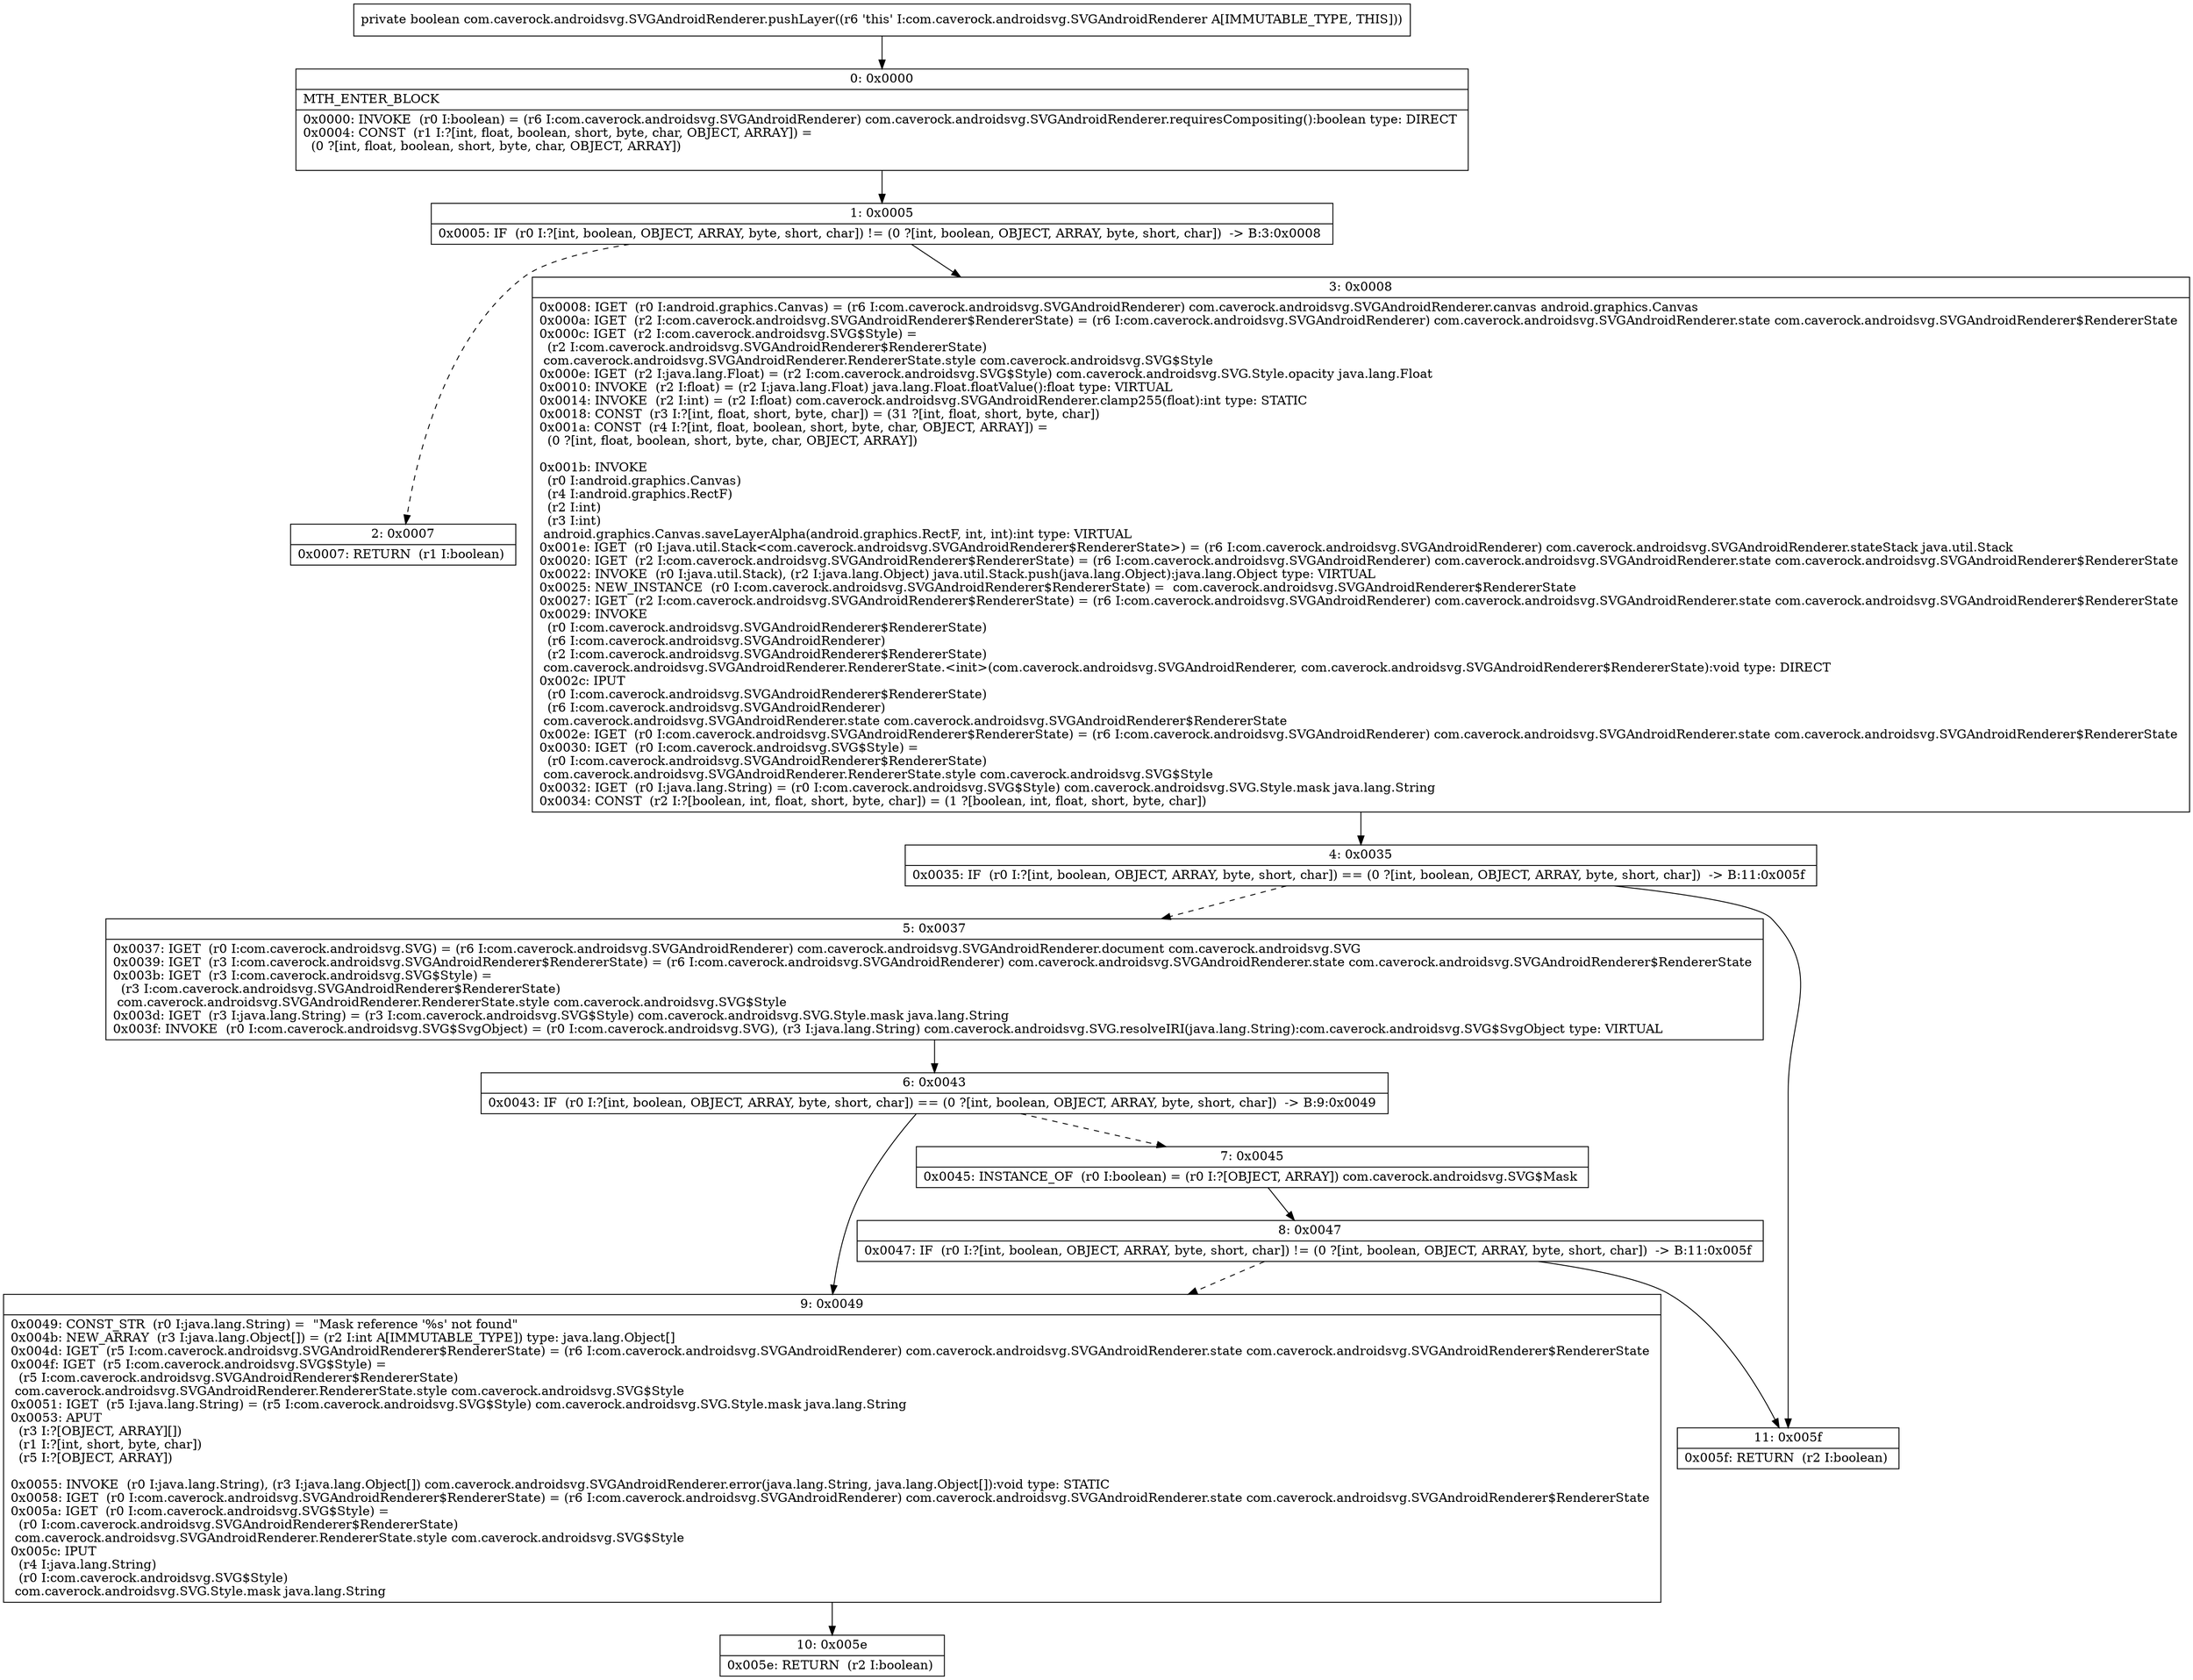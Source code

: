 digraph "CFG forcom.caverock.androidsvg.SVGAndroidRenderer.pushLayer()Z" {
Node_0 [shape=record,label="{0\:\ 0x0000|MTH_ENTER_BLOCK\l|0x0000: INVOKE  (r0 I:boolean) = (r6 I:com.caverock.androidsvg.SVGAndroidRenderer) com.caverock.androidsvg.SVGAndroidRenderer.requiresCompositing():boolean type: DIRECT \l0x0004: CONST  (r1 I:?[int, float, boolean, short, byte, char, OBJECT, ARRAY]) = \l  (0 ?[int, float, boolean, short, byte, char, OBJECT, ARRAY])\l \l}"];
Node_1 [shape=record,label="{1\:\ 0x0005|0x0005: IF  (r0 I:?[int, boolean, OBJECT, ARRAY, byte, short, char]) != (0 ?[int, boolean, OBJECT, ARRAY, byte, short, char])  \-\> B:3:0x0008 \l}"];
Node_2 [shape=record,label="{2\:\ 0x0007|0x0007: RETURN  (r1 I:boolean) \l}"];
Node_3 [shape=record,label="{3\:\ 0x0008|0x0008: IGET  (r0 I:android.graphics.Canvas) = (r6 I:com.caverock.androidsvg.SVGAndroidRenderer) com.caverock.androidsvg.SVGAndroidRenderer.canvas android.graphics.Canvas \l0x000a: IGET  (r2 I:com.caverock.androidsvg.SVGAndroidRenderer$RendererState) = (r6 I:com.caverock.androidsvg.SVGAndroidRenderer) com.caverock.androidsvg.SVGAndroidRenderer.state com.caverock.androidsvg.SVGAndroidRenderer$RendererState \l0x000c: IGET  (r2 I:com.caverock.androidsvg.SVG$Style) = \l  (r2 I:com.caverock.androidsvg.SVGAndroidRenderer$RendererState)\l com.caverock.androidsvg.SVGAndroidRenderer.RendererState.style com.caverock.androidsvg.SVG$Style \l0x000e: IGET  (r2 I:java.lang.Float) = (r2 I:com.caverock.androidsvg.SVG$Style) com.caverock.androidsvg.SVG.Style.opacity java.lang.Float \l0x0010: INVOKE  (r2 I:float) = (r2 I:java.lang.Float) java.lang.Float.floatValue():float type: VIRTUAL \l0x0014: INVOKE  (r2 I:int) = (r2 I:float) com.caverock.androidsvg.SVGAndroidRenderer.clamp255(float):int type: STATIC \l0x0018: CONST  (r3 I:?[int, float, short, byte, char]) = (31 ?[int, float, short, byte, char]) \l0x001a: CONST  (r4 I:?[int, float, boolean, short, byte, char, OBJECT, ARRAY]) = \l  (0 ?[int, float, boolean, short, byte, char, OBJECT, ARRAY])\l \l0x001b: INVOKE  \l  (r0 I:android.graphics.Canvas)\l  (r4 I:android.graphics.RectF)\l  (r2 I:int)\l  (r3 I:int)\l android.graphics.Canvas.saveLayerAlpha(android.graphics.RectF, int, int):int type: VIRTUAL \l0x001e: IGET  (r0 I:java.util.Stack\<com.caverock.androidsvg.SVGAndroidRenderer$RendererState\>) = (r6 I:com.caverock.androidsvg.SVGAndroidRenderer) com.caverock.androidsvg.SVGAndroidRenderer.stateStack java.util.Stack \l0x0020: IGET  (r2 I:com.caverock.androidsvg.SVGAndroidRenderer$RendererState) = (r6 I:com.caverock.androidsvg.SVGAndroidRenderer) com.caverock.androidsvg.SVGAndroidRenderer.state com.caverock.androidsvg.SVGAndroidRenderer$RendererState \l0x0022: INVOKE  (r0 I:java.util.Stack), (r2 I:java.lang.Object) java.util.Stack.push(java.lang.Object):java.lang.Object type: VIRTUAL \l0x0025: NEW_INSTANCE  (r0 I:com.caverock.androidsvg.SVGAndroidRenderer$RendererState) =  com.caverock.androidsvg.SVGAndroidRenderer$RendererState \l0x0027: IGET  (r2 I:com.caverock.androidsvg.SVGAndroidRenderer$RendererState) = (r6 I:com.caverock.androidsvg.SVGAndroidRenderer) com.caverock.androidsvg.SVGAndroidRenderer.state com.caverock.androidsvg.SVGAndroidRenderer$RendererState \l0x0029: INVOKE  \l  (r0 I:com.caverock.androidsvg.SVGAndroidRenderer$RendererState)\l  (r6 I:com.caverock.androidsvg.SVGAndroidRenderer)\l  (r2 I:com.caverock.androidsvg.SVGAndroidRenderer$RendererState)\l com.caverock.androidsvg.SVGAndroidRenderer.RendererState.\<init\>(com.caverock.androidsvg.SVGAndroidRenderer, com.caverock.androidsvg.SVGAndroidRenderer$RendererState):void type: DIRECT \l0x002c: IPUT  \l  (r0 I:com.caverock.androidsvg.SVGAndroidRenderer$RendererState)\l  (r6 I:com.caverock.androidsvg.SVGAndroidRenderer)\l com.caverock.androidsvg.SVGAndroidRenderer.state com.caverock.androidsvg.SVGAndroidRenderer$RendererState \l0x002e: IGET  (r0 I:com.caverock.androidsvg.SVGAndroidRenderer$RendererState) = (r6 I:com.caverock.androidsvg.SVGAndroidRenderer) com.caverock.androidsvg.SVGAndroidRenderer.state com.caverock.androidsvg.SVGAndroidRenderer$RendererState \l0x0030: IGET  (r0 I:com.caverock.androidsvg.SVG$Style) = \l  (r0 I:com.caverock.androidsvg.SVGAndroidRenderer$RendererState)\l com.caverock.androidsvg.SVGAndroidRenderer.RendererState.style com.caverock.androidsvg.SVG$Style \l0x0032: IGET  (r0 I:java.lang.String) = (r0 I:com.caverock.androidsvg.SVG$Style) com.caverock.androidsvg.SVG.Style.mask java.lang.String \l0x0034: CONST  (r2 I:?[boolean, int, float, short, byte, char]) = (1 ?[boolean, int, float, short, byte, char]) \l}"];
Node_4 [shape=record,label="{4\:\ 0x0035|0x0035: IF  (r0 I:?[int, boolean, OBJECT, ARRAY, byte, short, char]) == (0 ?[int, boolean, OBJECT, ARRAY, byte, short, char])  \-\> B:11:0x005f \l}"];
Node_5 [shape=record,label="{5\:\ 0x0037|0x0037: IGET  (r0 I:com.caverock.androidsvg.SVG) = (r6 I:com.caverock.androidsvg.SVGAndroidRenderer) com.caverock.androidsvg.SVGAndroidRenderer.document com.caverock.androidsvg.SVG \l0x0039: IGET  (r3 I:com.caverock.androidsvg.SVGAndroidRenderer$RendererState) = (r6 I:com.caverock.androidsvg.SVGAndroidRenderer) com.caverock.androidsvg.SVGAndroidRenderer.state com.caverock.androidsvg.SVGAndroidRenderer$RendererState \l0x003b: IGET  (r3 I:com.caverock.androidsvg.SVG$Style) = \l  (r3 I:com.caverock.androidsvg.SVGAndroidRenderer$RendererState)\l com.caverock.androidsvg.SVGAndroidRenderer.RendererState.style com.caverock.androidsvg.SVG$Style \l0x003d: IGET  (r3 I:java.lang.String) = (r3 I:com.caverock.androidsvg.SVG$Style) com.caverock.androidsvg.SVG.Style.mask java.lang.String \l0x003f: INVOKE  (r0 I:com.caverock.androidsvg.SVG$SvgObject) = (r0 I:com.caverock.androidsvg.SVG), (r3 I:java.lang.String) com.caverock.androidsvg.SVG.resolveIRI(java.lang.String):com.caverock.androidsvg.SVG$SvgObject type: VIRTUAL \l}"];
Node_6 [shape=record,label="{6\:\ 0x0043|0x0043: IF  (r0 I:?[int, boolean, OBJECT, ARRAY, byte, short, char]) == (0 ?[int, boolean, OBJECT, ARRAY, byte, short, char])  \-\> B:9:0x0049 \l}"];
Node_7 [shape=record,label="{7\:\ 0x0045|0x0045: INSTANCE_OF  (r0 I:boolean) = (r0 I:?[OBJECT, ARRAY]) com.caverock.androidsvg.SVG$Mask \l}"];
Node_8 [shape=record,label="{8\:\ 0x0047|0x0047: IF  (r0 I:?[int, boolean, OBJECT, ARRAY, byte, short, char]) != (0 ?[int, boolean, OBJECT, ARRAY, byte, short, char])  \-\> B:11:0x005f \l}"];
Node_9 [shape=record,label="{9\:\ 0x0049|0x0049: CONST_STR  (r0 I:java.lang.String) =  \"Mask reference '%s' not found\" \l0x004b: NEW_ARRAY  (r3 I:java.lang.Object[]) = (r2 I:int A[IMMUTABLE_TYPE]) type: java.lang.Object[] \l0x004d: IGET  (r5 I:com.caverock.androidsvg.SVGAndroidRenderer$RendererState) = (r6 I:com.caverock.androidsvg.SVGAndroidRenderer) com.caverock.androidsvg.SVGAndroidRenderer.state com.caverock.androidsvg.SVGAndroidRenderer$RendererState \l0x004f: IGET  (r5 I:com.caverock.androidsvg.SVG$Style) = \l  (r5 I:com.caverock.androidsvg.SVGAndroidRenderer$RendererState)\l com.caverock.androidsvg.SVGAndroidRenderer.RendererState.style com.caverock.androidsvg.SVG$Style \l0x0051: IGET  (r5 I:java.lang.String) = (r5 I:com.caverock.androidsvg.SVG$Style) com.caverock.androidsvg.SVG.Style.mask java.lang.String \l0x0053: APUT  \l  (r3 I:?[OBJECT, ARRAY][])\l  (r1 I:?[int, short, byte, char])\l  (r5 I:?[OBJECT, ARRAY])\l \l0x0055: INVOKE  (r0 I:java.lang.String), (r3 I:java.lang.Object[]) com.caverock.androidsvg.SVGAndroidRenderer.error(java.lang.String, java.lang.Object[]):void type: STATIC \l0x0058: IGET  (r0 I:com.caverock.androidsvg.SVGAndroidRenderer$RendererState) = (r6 I:com.caverock.androidsvg.SVGAndroidRenderer) com.caverock.androidsvg.SVGAndroidRenderer.state com.caverock.androidsvg.SVGAndroidRenderer$RendererState \l0x005a: IGET  (r0 I:com.caverock.androidsvg.SVG$Style) = \l  (r0 I:com.caverock.androidsvg.SVGAndroidRenderer$RendererState)\l com.caverock.androidsvg.SVGAndroidRenderer.RendererState.style com.caverock.androidsvg.SVG$Style \l0x005c: IPUT  \l  (r4 I:java.lang.String)\l  (r0 I:com.caverock.androidsvg.SVG$Style)\l com.caverock.androidsvg.SVG.Style.mask java.lang.String \l}"];
Node_10 [shape=record,label="{10\:\ 0x005e|0x005e: RETURN  (r2 I:boolean) \l}"];
Node_11 [shape=record,label="{11\:\ 0x005f|0x005f: RETURN  (r2 I:boolean) \l}"];
MethodNode[shape=record,label="{private boolean com.caverock.androidsvg.SVGAndroidRenderer.pushLayer((r6 'this' I:com.caverock.androidsvg.SVGAndroidRenderer A[IMMUTABLE_TYPE, THIS])) }"];
MethodNode -> Node_0;
Node_0 -> Node_1;
Node_1 -> Node_2[style=dashed];
Node_1 -> Node_3;
Node_3 -> Node_4;
Node_4 -> Node_5[style=dashed];
Node_4 -> Node_11;
Node_5 -> Node_6;
Node_6 -> Node_7[style=dashed];
Node_6 -> Node_9;
Node_7 -> Node_8;
Node_8 -> Node_9[style=dashed];
Node_8 -> Node_11;
Node_9 -> Node_10;
}

